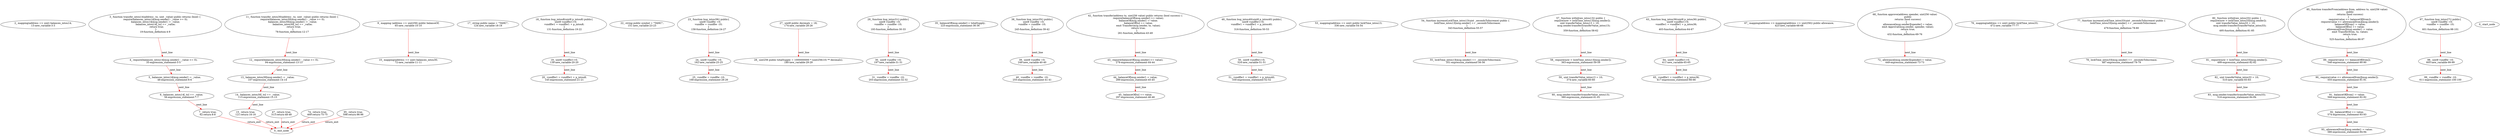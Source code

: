digraph  {
13 [label="2_ mapping(address => uint) balances_intou14;\n13-new_variable-3-3", method="", type_label=new_variable];
19 [label="3_ function transfer_intou14(address _to, uint _value) public returns (bool) {\n    require(balances_intou14[msg.sender] - _value >= 0);   \n    balances_intou14[msg.sender] -= _value;   \n    balances_intou14[_to] += _value;   \n    return true;\n  }\n19-function_definition-4-9", method="transfer_intou14(address _to,uint _value)", type_label=function_definition];
35 [label="4_ require(balances_intou14[msg.sender] - _value >= 0);\n35-expression_statement-5-5", method="transfer_intou14(address _to,uint _value)", type_label=expression_statement];
48 [label="5_ balances_intou14[msg.sender] -= _value;\n48-expression_statement-6-6", method="transfer_intou14(address _to,uint _value)", type_label=expression_statement];
56 [label="6_ balances_intou14[_to] += _value;\n56-expression_statement-7-7", method="transfer_intou14(address _to,uint _value)", type_label=expression_statement];
62 [label="7_ return true;\n62-return-8-8", method="transfer_intou14(address _to,uint _value)", type_label=return];
65 [label="9_ mapping (address => uint256) public balanceOf;\n65-new_variable-10-10", method="", type_label=new_variable];
72 [label="10_ mapping(address => uint) balances_intou30;\n72-new_variable-11-11", method="", type_label=new_variable];
78 [label="11_ function transfer_intou30(address _to, uint _value) public returns (bool) {\n    require(balances_intou30[msg.sender] - _value >= 0);   \n    balances_intou30[msg.sender] -= _value;   \n    balances_intou30[_to] += _value;   \n    return true;\n  }\n78-function_definition-12-17", method="transfer_intou30(address _to,uint _value)", type_label=function_definition];
94 [label="12_ require(balances_intou30[msg.sender] - _value >= 0);\n94-expression_statement-13-13", method="transfer_intou30(address _to,uint _value)", type_label=expression_statement];
107 [label="13_ balances_intou30[msg.sender] -= _value;\n107-expression_statement-14-14", method="transfer_intou30(address _to,uint _value)", type_label=expression_statement];
115 [label="14_ balances_intou30[_to] += _value;\n115-expression_statement-15-15", method="transfer_intou30(address _to,uint _value)", type_label=expression_statement];
121 [label="15_ return true;\n121-return-16-16", method="transfer_intou30(address _to,uint _value)", type_label=return];
124 [label="17_ string public name = \"TAMC\";\n124-new_variable-18-18", method="", type_label=new_variable];
131 [label="18_ function bug_intou8(uint8 p_intou8) public{\n    uint8 vundflw1=0;\n    vundflw1 = vundflw1 + p_intou8;    \n}\n131-function_definition-19-22", method="bug_intou8(uint8 p_intou8)", type_label=function_definition];
139 [label="19_ uint8 vundflw1=0;\n139-new_variable-20-20", method="bug_intou8(uint8 p_intou8)", type_label=new_variable];
145 [label="20_ vundflw1 = vundflw1 + p_intou8;\n145-expression_statement-21-21", method="bug_intou8(uint8 p_intou8)", type_label=expression_statement];
151 [label="22_ string public symbol = \"TAMC\";\n151-new_variable-23-23", method="", type_label=new_variable];
158 [label="23_ function bug_intou39() public{\n    uint8 vundflw =0;\n    vundflw = vundflw -10;    \n}\n158-function_definition-24-27", method="bug_intou39()", type_label=function_definition];
162 [label="24_ uint8 vundflw =0;\n162-new_variable-25-25", method="bug_intou39()", type_label=new_variable];
168 [label="25_ vundflw = vundflw -10;\n168-expression_statement-26-26", method="bug_intou39()", type_label=expression_statement];
174 [label="27_ uint8 public decimals = 18;\n174-new_variable-28-28", method="", type_label=new_variable];
180 [label="28_ uint256 public totalSupply = 1000000000 * (uint256(10) ** decimals);\n180-new_variable-29-29", method="", type_label=new_variable];
193 [label="29_ function bug_intou31() public{\n    uint8 vundflw =0;\n    vundflw = vundflw -10;    \n}\n193-function_definition-30-33", method="bug_intou31()", type_label=function_definition];
197 [label="30_ uint8 vundflw =0;\n197-new_variable-31-31", method="bug_intou31()", type_label=new_variable];
203 [label="31_ vundflw = vundflw -10;\n203-expression_statement-32-32", method="bug_intou31()", type_label=expression_statement];
225 [label="35_ balanceOf[msg.sender] = totalSupply;\n225-expression_statement-36-36", method="", type_label=expression_statement];
245 [label="38_ function bug_intou35() public{\n    uint8 vundflw =0;\n    vundflw = vundflw -10;    \n}\n245-function_definition-39-42", method="bug_intou35()", type_label=function_definition];
249 [label="39_ uint8 vundflw =0;\n249-new_variable-40-40", method="bug_intou35()", type_label=new_variable];
255 [label="40_ vundflw = vundflw -10;\n255-expression_statement-41-41", method="bug_intou35()", type_label=expression_statement];
261 [label="42_ function transfer(address to, uint256 value) public returns (bool success) {\n        require(balanceOf[msg.sender] >= value);\n        balanceOf[msg.sender] -= value;\n        balanceOf[to] += value;\n        emit Transfer(msg.sender, to, value);\n        return true;\n    }\n261-function_definition-43-49", method="transfer(address to,uint256 value)", type_label=function_definition];
278 [label="43_ require(balanceOf[msg.sender] >= value);\n278-expression_statement-44-44", method="transfer(address to,uint256 value)", type_label=expression_statement];
289 [label="44_ balanceOf[msg.sender] -= value;\n289-expression_statement-45-45", method="transfer(address to,uint256 value)", type_label=expression_statement];
297 [label="45_ balanceOf[to] += value;\n297-expression_statement-46-46", method="transfer(address to,uint256 value)", type_label=expression_statement];
313 [label="47_ return true;\n313-return-48-48", method="transfer(address to,uint256 value)", type_label=return];
316 [label="49_ function bug_intou40(uint8 p_intou40) public{\n    uint8 vundflw1=0;\n    vundflw1 = vundflw1 + p_intou40;    \n}\n316-function_definition-50-53", method="bug_intou40(uint8 p_intou40)", type_label=function_definition];
324 [label="50_ uint8 vundflw1=0;\n324-new_variable-51-51", method="bug_intou40(uint8 p_intou40)", type_label=new_variable];
330 [label="51_ vundflw1 = vundflw1 + p_intou40;\n330-expression_statement-52-52", method="bug_intou40(uint8 p_intou40)", type_label=expression_statement];
336 [label="53_ mapping(address => uint) public lockTime_intou13;\n336-new_variable-54-54", method="", type_label=new_variable];
343 [label="54_ function increaseLockTime_intou13(uint _secondsToIncrease) public {\n        lockTime_intou13[msg.sender] += _secondsToIncrease;   \n    }\n343-function_definition-55-57", method="increaseLockTime_intou13(uint _secondsToIncrease)", type_label=function_definition];
351 [label="55_ lockTime_intou13[msg.sender] += _secondsToIncrease;\n351-expression_statement-56-56", method="increaseLockTime_intou13(uint _secondsToIncrease)", type_label=expression_statement];
359 [label="57_ function withdraw_intou13() public {\n        require(now > lockTime_intou13[msg.sender]);    \n        uint transferValue_intou13 = 10;           \n        msg.sender.transfer(transferValue_intou13);\n    }\n359-function_definition-58-62", method="withdraw_intou13()", type_label=function_definition];
363 [label="58_ require(now > lockTime_intou13[msg.sender]);\n363-expression_statement-59-59", method="withdraw_intou13()", type_label=expression_statement];
374 [label="59_ uint transferValue_intou13 = 10;\n374-new_variable-60-60", method="withdraw_intou13()", type_label=new_variable];
380 [label="60_ msg.sender.transfer(transferValue_intou13);\n380-expression_statement-61-61", method="withdraw_intou13()", type_label=expression_statement];
403 [label="63_ function bug_intou36(uint8 p_intou36) public{\n    uint8 vundflw1=0;\n    vundflw1 = vundflw1 + p_intou36;    \n}\n403-function_definition-64-67", method="bug_intou36(uint8 p_intou36)", type_label=function_definition];
411 [label="64_ uint8 vundflw1=0;\n411-new_variable-65-65", method="bug_intou36(uint8 p_intou36)", type_label=new_variable];
417 [label="65_ vundflw1 = vundflw1 + p_intou36;\n417-expression_statement-66-66", method="bug_intou36(uint8 p_intou36)", type_label=expression_statement];
423 [label="67_ mapping(address => mapping(address => uint256)) public allowance;\n423-new_variable-68-68", method="", type_label=new_variable];
432 [label="68_ function approve(address spender, uint256 value)\n        public\n        returns (bool success)\n    {\n        allowance[msg.sender][spender] = value;\n        emit Approval(msg.sender, spender, value);\n        return true;\n    }\n432-function_definition-69-76", method="approve(address spender,uint256 value)", type_label=function_definition];
449 [label="72_ allowance[msg.sender][spender] = value;\n449-expression_statement-73-73", method="approve(address spender,uint256 value)", type_label=expression_statement];
469 [label="74_ return true;\n469-return-75-75", method="approve(address spender,uint256 value)", type_label=return];
472 [label="76_ mapping(address => uint) public lockTime_intou33;\n472-new_variable-77-77", method="", type_label=new_variable];
479 [label="77_ function increaseLockTime_intou33(uint _secondsToIncrease) public {\n        lockTime_intou33[msg.sender] += _secondsToIncrease;   \n    }\n479-function_definition-78-80", method="increaseLockTime_intou33(uint _secondsToIncrease)", type_label=function_definition];
487 [label="78_ lockTime_intou33[msg.sender] += _secondsToIncrease;\n487-expression_statement-79-79", method="increaseLockTime_intou33(uint _secondsToIncrease)", type_label=expression_statement];
495 [label="80_ function withdraw_intou33() public {\n        require(now > lockTime_intou33[msg.sender]);    \n        uint transferValue_intou33 = 10;           \n        msg.sender.transfer(transferValue_intou33);\n    }\n495-function_definition-81-85", method="withdraw_intou33()", type_label=function_definition];
499 [label="81_ require(now > lockTime_intou33[msg.sender]);\n499-expression_statement-82-82", method="withdraw_intou33()", type_label=expression_statement];
510 [label="82_ uint transferValue_intou33 = 10;\n510-new_variable-83-83", method="withdraw_intou33()", type_label=new_variable];
516 [label="83_ msg.sender.transfer(transferValue_intou33);\n516-expression_statement-84-84", method="withdraw_intou33()", type_label=expression_statement];
525 [label="85_ function transferFrom(address from, address to, uint256 value)\n        public\n        returns (bool success)\n    {\n        require(value <= balanceOf[from]);\n        require(value <= allowance[from][msg.sender]);\n        balanceOf[from] -= value;\n        balanceOf[to] += value;\n        allowance[from][msg.sender] -= value;\n        emit Transfer(from, to, value);\n        return true;\n    }\n525-function_definition-86-97", method="transferFrom(address from,address to,uint256 value)", type_label=function_definition];
546 [label="89_ require(value <= balanceOf[from]);\n546-expression_statement-90-90", method="transferFrom(address from,address to,uint256 value)", type_label=expression_statement];
555 [label="90_ require(value <= allowance[from][msg.sender]);\n555-expression_statement-91-91", method="transferFrom(address from,address to,uint256 value)", type_label=expression_statement];
568 [label="91_ balanceOf[from] -= value;\n568-expression_statement-92-92", method="transferFrom(address from,address to,uint256 value)", type_label=expression_statement];
574 [label="92_ balanceOf[to] += value;\n574-expression_statement-93-93", method="transferFrom(address from,address to,uint256 value)", type_label=expression_statement];
580 [label="93_ allowance[from][msg.sender] -= value;\n580-expression_statement-94-94", method="transferFrom(address from,address to,uint256 value)", type_label=expression_statement];
598 [label="95_ return true;\n598-return-96-96", method="transferFrom(address from,address to,uint256 value)", type_label=return];
601 [label="97_ function bug_intou27() public{\n    uint8 vundflw =0;\n    vundflw = vundflw -10;    \n}\n601-function_definition-98-101", method="bug_intou27()", type_label=function_definition];
605 [label="98_ uint8 vundflw =0;\n605-new_variable-99-99", method="bug_intou27()", type_label=new_variable];
611 [label="99_ vundflw = vundflw -10;\n611-expression_statement-100-100", method="bug_intou27()", type_label=expression_statement];
1 [label="0_ start_node", method="", type_label=start];
2 [label="0_ exit_node", method="", type_label=exit];
19 -> 35  [color=red, controlflow_type=next_line, edge_type=CFG_edge, key=0, label=next_line];
35 -> 48  [color=red, controlflow_type=next_line, edge_type=CFG_edge, key=0, label=next_line];
48 -> 56  [color=red, controlflow_type=next_line, edge_type=CFG_edge, key=0, label=next_line];
56 -> 62  [color=red, controlflow_type=next_line, edge_type=CFG_edge, key=0, label=next_line];
62 -> 2  [color=red, controlflow_type=return_exit, edge_type=CFG_edge, key=0, label=return_exit];
65 -> 72  [color=red, controlflow_type=next_line, edge_type=CFG_edge, key=0, label=next_line];
78 -> 94  [color=red, controlflow_type=next_line, edge_type=CFG_edge, key=0, label=next_line];
94 -> 107  [color=red, controlflow_type=next_line, edge_type=CFG_edge, key=0, label=next_line];
107 -> 115  [color=red, controlflow_type=next_line, edge_type=CFG_edge, key=0, label=next_line];
115 -> 121  [color=red, controlflow_type=next_line, edge_type=CFG_edge, key=0, label=next_line];
121 -> 2  [color=red, controlflow_type=return_exit, edge_type=CFG_edge, key=0, label=return_exit];
131 -> 139  [color=red, controlflow_type=next_line, edge_type=CFG_edge, key=0, label=next_line];
139 -> 145  [color=red, controlflow_type=next_line, edge_type=CFG_edge, key=0, label=next_line];
158 -> 162  [color=red, controlflow_type=next_line, edge_type=CFG_edge, key=0, label=next_line];
162 -> 168  [color=red, controlflow_type=next_line, edge_type=CFG_edge, key=0, label=next_line];
174 -> 180  [color=red, controlflow_type=next_line, edge_type=CFG_edge, key=0, label=next_line];
193 -> 197  [color=red, controlflow_type=next_line, edge_type=CFG_edge, key=0, label=next_line];
197 -> 203  [color=red, controlflow_type=next_line, edge_type=CFG_edge, key=0, label=next_line];
245 -> 249  [color=red, controlflow_type=next_line, edge_type=CFG_edge, key=0, label=next_line];
249 -> 255  [color=red, controlflow_type=next_line, edge_type=CFG_edge, key=0, label=next_line];
261 -> 278  [color=red, controlflow_type=next_line, edge_type=CFG_edge, key=0, label=next_line];
278 -> 289  [color=red, controlflow_type=next_line, edge_type=CFG_edge, key=0, label=next_line];
289 -> 297  [color=red, controlflow_type=next_line, edge_type=CFG_edge, key=0, label=next_line];
313 -> 2  [color=red, controlflow_type=return_exit, edge_type=CFG_edge, key=0, label=return_exit];
316 -> 324  [color=red, controlflow_type=next_line, edge_type=CFG_edge, key=0, label=next_line];
324 -> 330  [color=red, controlflow_type=next_line, edge_type=CFG_edge, key=0, label=next_line];
343 -> 351  [color=red, controlflow_type=next_line, edge_type=CFG_edge, key=0, label=next_line];
359 -> 363  [color=red, controlflow_type=next_line, edge_type=CFG_edge, key=0, label=next_line];
363 -> 374  [color=red, controlflow_type=next_line, edge_type=CFG_edge, key=0, label=next_line];
374 -> 380  [color=red, controlflow_type=next_line, edge_type=CFG_edge, key=0, label=next_line];
403 -> 411  [color=red, controlflow_type=next_line, edge_type=CFG_edge, key=0, label=next_line];
411 -> 417  [color=red, controlflow_type=next_line, edge_type=CFG_edge, key=0, label=next_line];
432 -> 449  [color=red, controlflow_type=next_line, edge_type=CFG_edge, key=0, label=next_line];
469 -> 2  [color=red, controlflow_type=return_exit, edge_type=CFG_edge, key=0, label=return_exit];
479 -> 487  [color=red, controlflow_type=next_line, edge_type=CFG_edge, key=0, label=next_line];
495 -> 499  [color=red, controlflow_type=next_line, edge_type=CFG_edge, key=0, label=next_line];
499 -> 510  [color=red, controlflow_type=next_line, edge_type=CFG_edge, key=0, label=next_line];
510 -> 516  [color=red, controlflow_type=next_line, edge_type=CFG_edge, key=0, label=next_line];
525 -> 546  [color=red, controlflow_type=next_line, edge_type=CFG_edge, key=0, label=next_line];
546 -> 555  [color=red, controlflow_type=next_line, edge_type=CFG_edge, key=0, label=next_line];
555 -> 568  [color=red, controlflow_type=next_line, edge_type=CFG_edge, key=0, label=next_line];
568 -> 574  [color=red, controlflow_type=next_line, edge_type=CFG_edge, key=0, label=next_line];
574 -> 580  [color=red, controlflow_type=next_line, edge_type=CFG_edge, key=0, label=next_line];
598 -> 2  [color=red, controlflow_type=return_exit, edge_type=CFG_edge, key=0, label=return_exit];
601 -> 605  [color=red, controlflow_type=next_line, edge_type=CFG_edge, key=0, label=next_line];
605 -> 611  [color=red, controlflow_type=next_line, edge_type=CFG_edge, key=0, label=next_line];
}
